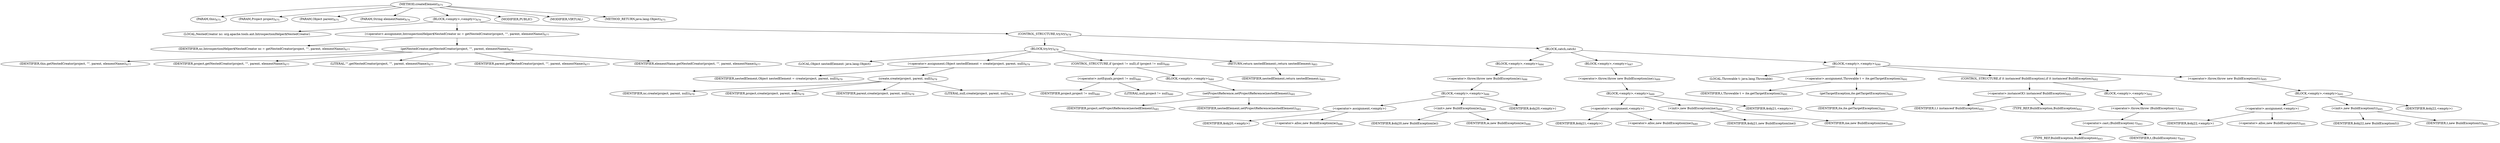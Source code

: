 digraph "createElement" {  
"1110" [label = <(METHOD,createElement)<SUB>675</SUB>> ]
"28" [label = <(PARAM,this)<SUB>675</SUB>> ]
"1111" [label = <(PARAM,Project project)<SUB>675</SUB>> ]
"1112" [label = <(PARAM,Object parent)<SUB>675</SUB>> ]
"1113" [label = <(PARAM,String elementName)<SUB>676</SUB>> ]
"1114" [label = <(BLOCK,&lt;empty&gt;,&lt;empty&gt;)<SUB>676</SUB>> ]
"1115" [label = <(LOCAL,NestedCreator nc: org.apache.tools.ant.IntrospectionHelper$NestedCreator)> ]
"1116" [label = <(&lt;operator&gt;.assignment,IntrospectionHelper$NestedCreator nc = getNestedCreator(project, &quot;&quot;, parent, elementName))<SUB>677</SUB>> ]
"1117" [label = <(IDENTIFIER,nc,IntrospectionHelper$NestedCreator nc = getNestedCreator(project, &quot;&quot;, parent, elementName))<SUB>677</SUB>> ]
"1118" [label = <(getNestedCreator,getNestedCreator(project, &quot;&quot;, parent, elementName))<SUB>677</SUB>> ]
"27" [label = <(IDENTIFIER,this,getNestedCreator(project, &quot;&quot;, parent, elementName))<SUB>677</SUB>> ]
"1119" [label = <(IDENTIFIER,project,getNestedCreator(project, &quot;&quot;, parent, elementName))<SUB>677</SUB>> ]
"1120" [label = <(LITERAL,&quot;&quot;,getNestedCreator(project, &quot;&quot;, parent, elementName))<SUB>677</SUB>> ]
"1121" [label = <(IDENTIFIER,parent,getNestedCreator(project, &quot;&quot;, parent, elementName))<SUB>677</SUB>> ]
"1122" [label = <(IDENTIFIER,elementName,getNestedCreator(project, &quot;&quot;, parent, elementName))<SUB>677</SUB>> ]
"1123" [label = <(CONTROL_STRUCTURE,try,try)<SUB>678</SUB>> ]
"1124" [label = <(BLOCK,try,try)<SUB>678</SUB>> ]
"1125" [label = <(LOCAL,Object nestedElement: java.lang.Object)> ]
"1126" [label = <(&lt;operator&gt;.assignment,Object nestedElement = create(project, parent, null))<SUB>679</SUB>> ]
"1127" [label = <(IDENTIFIER,nestedElement,Object nestedElement = create(project, parent, null))<SUB>679</SUB>> ]
"1128" [label = <(create,create(project, parent, null))<SUB>679</SUB>> ]
"1129" [label = <(IDENTIFIER,nc,create(project, parent, null))<SUB>679</SUB>> ]
"1130" [label = <(IDENTIFIER,project,create(project, parent, null))<SUB>679</SUB>> ]
"1131" [label = <(IDENTIFIER,parent,create(project, parent, null))<SUB>679</SUB>> ]
"1132" [label = <(LITERAL,null,create(project, parent, null))<SUB>679</SUB>> ]
"1133" [label = <(CONTROL_STRUCTURE,if (project != null),if (project != null))<SUB>680</SUB>> ]
"1134" [label = <(&lt;operator&gt;.notEquals,project != null)<SUB>680</SUB>> ]
"1135" [label = <(IDENTIFIER,project,project != null)<SUB>680</SUB>> ]
"1136" [label = <(LITERAL,null,project != null)<SUB>680</SUB>> ]
"1137" [label = <(BLOCK,&lt;empty&gt;,&lt;empty&gt;)<SUB>680</SUB>> ]
"1138" [label = <(setProjectReference,setProjectReference(nestedElement))<SUB>681</SUB>> ]
"1139" [label = <(IDENTIFIER,project,setProjectReference(nestedElement))<SUB>681</SUB>> ]
"1140" [label = <(IDENTIFIER,nestedElement,setProjectReference(nestedElement))<SUB>681</SUB>> ]
"1141" [label = <(RETURN,return nestedElement;,return nestedElement;)<SUB>683</SUB>> ]
"1142" [label = <(IDENTIFIER,nestedElement,return nestedElement;)<SUB>683</SUB>> ]
"1143" [label = <(BLOCK,catch,catch)> ]
"1144" [label = <(BLOCK,&lt;empty&gt;,&lt;empty&gt;)<SUB>684</SUB>> ]
"1145" [label = <(&lt;operator&gt;.throw,throw new BuildException(ie);)<SUB>686</SUB>> ]
"1146" [label = <(BLOCK,&lt;empty&gt;,&lt;empty&gt;)<SUB>686</SUB>> ]
"1147" [label = <(&lt;operator&gt;.assignment,&lt;empty&gt;)> ]
"1148" [label = <(IDENTIFIER,$obj20,&lt;empty&gt;)> ]
"1149" [label = <(&lt;operator&gt;.alloc,new BuildException(ie))<SUB>686</SUB>> ]
"1150" [label = <(&lt;init&gt;,new BuildException(ie))<SUB>686</SUB>> ]
"1151" [label = <(IDENTIFIER,$obj20,new BuildException(ie))> ]
"1152" [label = <(IDENTIFIER,ie,new BuildException(ie))<SUB>686</SUB>> ]
"1153" [label = <(IDENTIFIER,$obj20,&lt;empty&gt;)> ]
"1154" [label = <(BLOCK,&lt;empty&gt;,&lt;empty&gt;)<SUB>687</SUB>> ]
"1155" [label = <(&lt;operator&gt;.throw,throw new BuildException(ine);)<SUB>689</SUB>> ]
"1156" [label = <(BLOCK,&lt;empty&gt;,&lt;empty&gt;)<SUB>689</SUB>> ]
"1157" [label = <(&lt;operator&gt;.assignment,&lt;empty&gt;)> ]
"1158" [label = <(IDENTIFIER,$obj21,&lt;empty&gt;)> ]
"1159" [label = <(&lt;operator&gt;.alloc,new BuildException(ine))<SUB>689</SUB>> ]
"1160" [label = <(&lt;init&gt;,new BuildException(ine))<SUB>689</SUB>> ]
"1161" [label = <(IDENTIFIER,$obj21,new BuildException(ine))> ]
"1162" [label = <(IDENTIFIER,ine,new BuildException(ine))<SUB>689</SUB>> ]
"1163" [label = <(IDENTIFIER,$obj21,&lt;empty&gt;)> ]
"1164" [label = <(BLOCK,&lt;empty&gt;,&lt;empty&gt;)<SUB>690</SUB>> ]
"1165" [label = <(LOCAL,Throwable t: java.lang.Throwable)> ]
"1166" [label = <(&lt;operator&gt;.assignment,Throwable t = ite.getTargetException())<SUB>691</SUB>> ]
"1167" [label = <(IDENTIFIER,t,Throwable t = ite.getTargetException())<SUB>691</SUB>> ]
"1168" [label = <(getTargetException,ite.getTargetException())<SUB>691</SUB>> ]
"1169" [label = <(IDENTIFIER,ite,ite.getTargetException())<SUB>691</SUB>> ]
"1170" [label = <(CONTROL_STRUCTURE,if (t instanceof BuildException),if (t instanceof BuildException))<SUB>692</SUB>> ]
"1171" [label = <(&lt;operator&gt;.instanceOf,t instanceof BuildException)<SUB>692</SUB>> ]
"1172" [label = <(IDENTIFIER,t,t instanceof BuildException)<SUB>692</SUB>> ]
"1173" [label = <(TYPE_REF,BuildException,BuildException)<SUB>692</SUB>> ]
"1174" [label = <(BLOCK,&lt;empty&gt;,&lt;empty&gt;)<SUB>692</SUB>> ]
"1175" [label = <(&lt;operator&gt;.throw,throw (BuildException) t;)<SUB>693</SUB>> ]
"1176" [label = <(&lt;operator&gt;.cast,(BuildException) t)<SUB>693</SUB>> ]
"1177" [label = <(TYPE_REF,BuildException,BuildException)<SUB>693</SUB>> ]
"1178" [label = <(IDENTIFIER,t,(BuildException) t)<SUB>693</SUB>> ]
"1179" [label = <(&lt;operator&gt;.throw,throw new BuildException(t);)<SUB>695</SUB>> ]
"1180" [label = <(BLOCK,&lt;empty&gt;,&lt;empty&gt;)<SUB>695</SUB>> ]
"1181" [label = <(&lt;operator&gt;.assignment,&lt;empty&gt;)> ]
"1182" [label = <(IDENTIFIER,$obj22,&lt;empty&gt;)> ]
"1183" [label = <(&lt;operator&gt;.alloc,new BuildException(t))<SUB>695</SUB>> ]
"1184" [label = <(&lt;init&gt;,new BuildException(t))<SUB>695</SUB>> ]
"1185" [label = <(IDENTIFIER,$obj22,new BuildException(t))> ]
"1186" [label = <(IDENTIFIER,t,new BuildException(t))<SUB>695</SUB>> ]
"1187" [label = <(IDENTIFIER,$obj22,&lt;empty&gt;)> ]
"1188" [label = <(MODIFIER,PUBLIC)> ]
"1189" [label = <(MODIFIER,VIRTUAL)> ]
"1190" [label = <(METHOD_RETURN,java.lang.Object)<SUB>675</SUB>> ]
  "1110" -> "28" 
  "1110" -> "1111" 
  "1110" -> "1112" 
  "1110" -> "1113" 
  "1110" -> "1114" 
  "1110" -> "1188" 
  "1110" -> "1189" 
  "1110" -> "1190" 
  "1114" -> "1115" 
  "1114" -> "1116" 
  "1114" -> "1123" 
  "1116" -> "1117" 
  "1116" -> "1118" 
  "1118" -> "27" 
  "1118" -> "1119" 
  "1118" -> "1120" 
  "1118" -> "1121" 
  "1118" -> "1122" 
  "1123" -> "1124" 
  "1123" -> "1143" 
  "1124" -> "1125" 
  "1124" -> "1126" 
  "1124" -> "1133" 
  "1124" -> "1141" 
  "1126" -> "1127" 
  "1126" -> "1128" 
  "1128" -> "1129" 
  "1128" -> "1130" 
  "1128" -> "1131" 
  "1128" -> "1132" 
  "1133" -> "1134" 
  "1133" -> "1137" 
  "1134" -> "1135" 
  "1134" -> "1136" 
  "1137" -> "1138" 
  "1138" -> "1139" 
  "1138" -> "1140" 
  "1141" -> "1142" 
  "1143" -> "1144" 
  "1143" -> "1154" 
  "1143" -> "1164" 
  "1144" -> "1145" 
  "1145" -> "1146" 
  "1146" -> "1147" 
  "1146" -> "1150" 
  "1146" -> "1153" 
  "1147" -> "1148" 
  "1147" -> "1149" 
  "1150" -> "1151" 
  "1150" -> "1152" 
  "1154" -> "1155" 
  "1155" -> "1156" 
  "1156" -> "1157" 
  "1156" -> "1160" 
  "1156" -> "1163" 
  "1157" -> "1158" 
  "1157" -> "1159" 
  "1160" -> "1161" 
  "1160" -> "1162" 
  "1164" -> "1165" 
  "1164" -> "1166" 
  "1164" -> "1170" 
  "1164" -> "1179" 
  "1166" -> "1167" 
  "1166" -> "1168" 
  "1168" -> "1169" 
  "1170" -> "1171" 
  "1170" -> "1174" 
  "1171" -> "1172" 
  "1171" -> "1173" 
  "1174" -> "1175" 
  "1175" -> "1176" 
  "1176" -> "1177" 
  "1176" -> "1178" 
  "1179" -> "1180" 
  "1180" -> "1181" 
  "1180" -> "1184" 
  "1180" -> "1187" 
  "1181" -> "1182" 
  "1181" -> "1183" 
  "1184" -> "1185" 
  "1184" -> "1186" 
}
